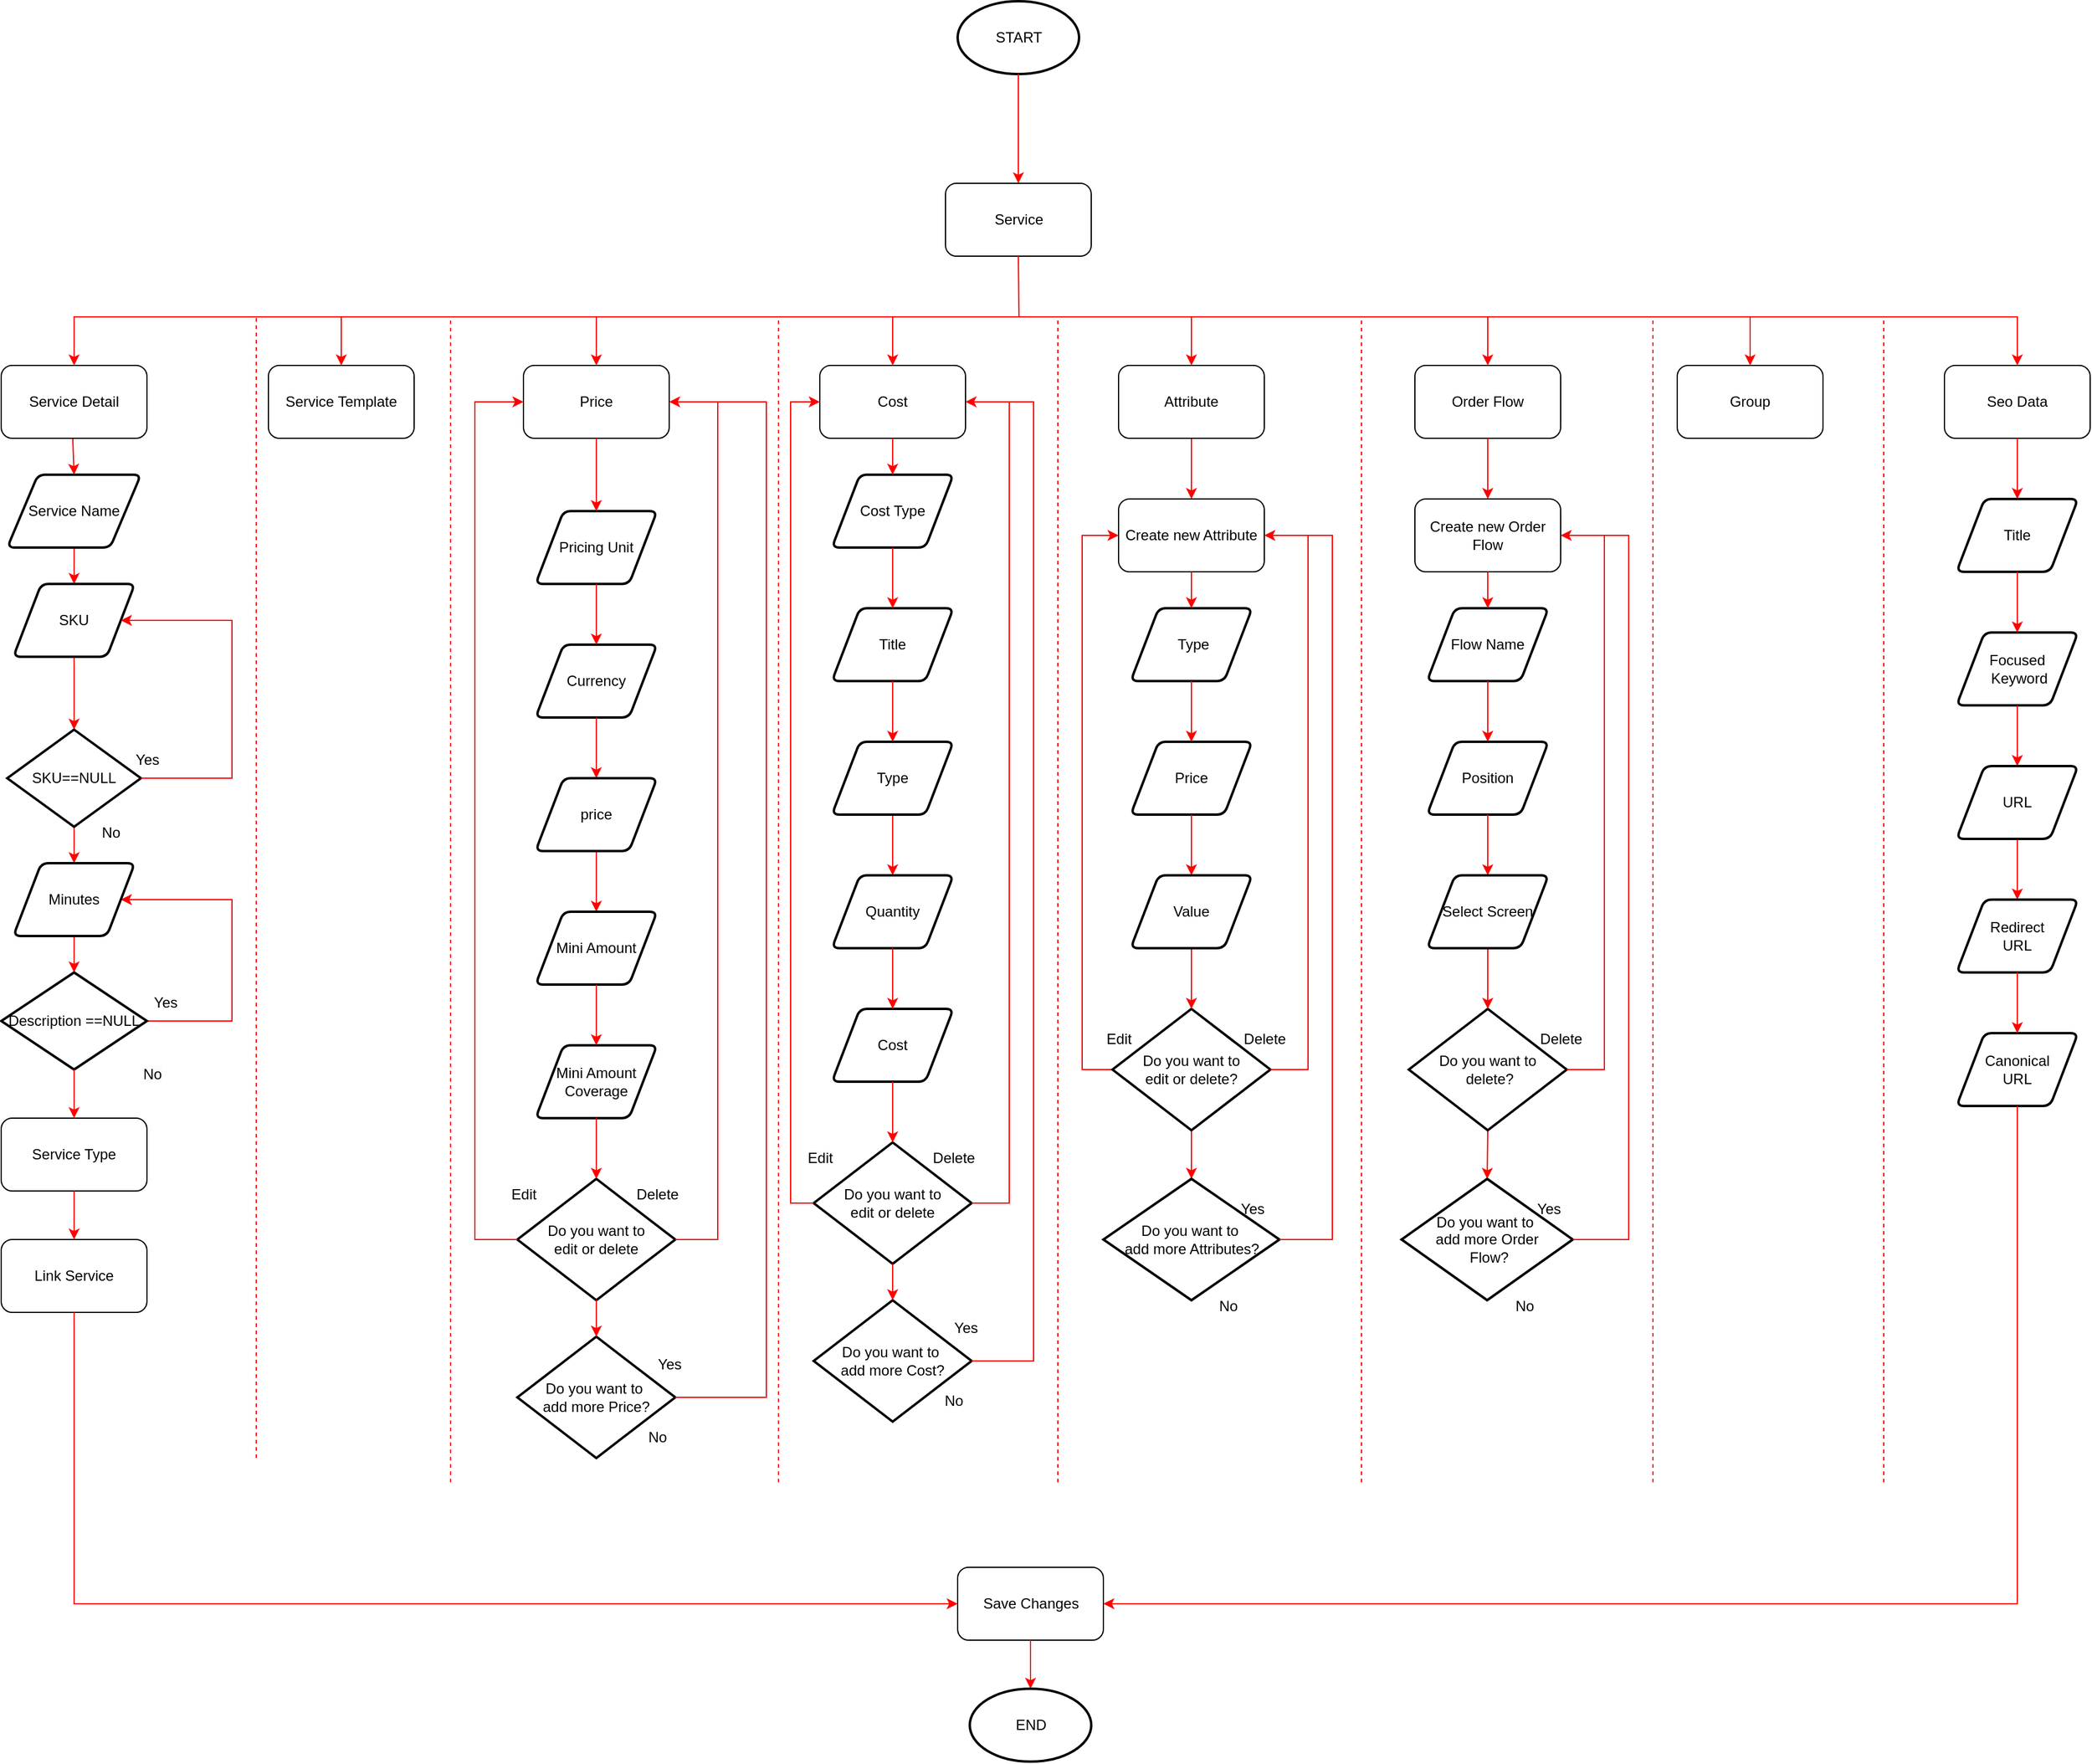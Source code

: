 <mxfile version="22.0.8" type="device">
  <diagram id="C5RBs43oDa-KdzZeNtuy" name="Page-1">
    <mxGraphModel dx="3553" dy="3912" grid="1" gridSize="10" guides="1" tooltips="1" connect="1" arrows="1" fold="1" page="1" pageScale="1" pageWidth="827" pageHeight="1169" math="0" shadow="0">
      <root>
        <mxCell id="WIyWlLk6GJQsqaUBKTNV-0" />
        <mxCell id="WIyWlLk6GJQsqaUBKTNV-1" parent="WIyWlLk6GJQsqaUBKTNV-0" />
        <mxCell id="xd4U6ey-dW48GD89jKpA-2" value="START" style="strokeWidth=2;html=1;shape=mxgraph.flowchart.start_1;whiteSpace=wrap;" vertex="1" parent="WIyWlLk6GJQsqaUBKTNV-1">
          <mxGeometry x="437.5" y="-1260" width="100" height="60" as="geometry" />
        </mxCell>
        <mxCell id="xd4U6ey-dW48GD89jKpA-3" value="" style="endArrow=classic;html=1;rounded=0;fillColor=#e51400;strokeColor=#ff0000;exitX=0.5;exitY=1;exitDx=0;exitDy=0;exitPerimeter=0;entryX=0.5;entryY=0;entryDx=0;entryDy=0;" edge="1" parent="WIyWlLk6GJQsqaUBKTNV-1" source="xd4U6ey-dW48GD89jKpA-2" target="xd4U6ey-dW48GD89jKpA-21">
          <mxGeometry width="50" height="50" relative="1" as="geometry">
            <mxPoint x="390" y="-960" as="sourcePoint" />
            <mxPoint x="414" y="-1130" as="targetPoint" />
          </mxGeometry>
        </mxCell>
        <mxCell id="xd4U6ey-dW48GD89jKpA-6" value="" style="endArrow=classic;html=1;rounded=0;fillColor=#e51400;strokeColor=#ff0000;exitX=0.5;exitY=1;exitDx=0;exitDy=0;exitPerimeter=0;entryX=0.5;entryY=0;entryDx=0;entryDy=0;" edge="1" parent="WIyWlLk6GJQsqaUBKTNV-1" target="xd4U6ey-dW48GD89jKpA-52">
          <mxGeometry width="50" height="50" relative="1" as="geometry">
            <mxPoint x="-291.11" y="-900" as="sourcePoint" />
            <mxPoint x="-291.11" y="-830" as="targetPoint" />
          </mxGeometry>
        </mxCell>
        <mxCell id="xd4U6ey-dW48GD89jKpA-7" value="" style="endArrow=classic;html=1;rounded=0;fillColor=#e51400;strokeColor=#ff0000;exitX=0.5;exitY=1;exitDx=0;exitDy=0;entryX=0.5;entryY=0;entryDx=0;entryDy=0;" edge="1" parent="WIyWlLk6GJQsqaUBKTNV-1" source="xd4U6ey-dW48GD89jKpA-52" target="xd4U6ey-dW48GD89jKpA-51">
          <mxGeometry width="50" height="50" relative="1" as="geometry">
            <mxPoint x="-416" y="-630" as="sourcePoint" />
            <mxPoint x="-416" y="-560" as="targetPoint" />
          </mxGeometry>
        </mxCell>
        <mxCell id="xd4U6ey-dW48GD89jKpA-9" value="" style="endArrow=classic;html=1;rounded=0;fillColor=#e51400;strokeColor=#ff0000;entryX=0.5;entryY=0;entryDx=0;entryDy=0;" edge="1" parent="WIyWlLk6GJQsqaUBKTNV-1" target="xd4U6ey-dW48GD89jKpA-20">
          <mxGeometry width="50" height="50" relative="1" as="geometry">
            <mxPoint x="384" y="-1000" as="sourcePoint" />
            <mxPoint x="413.71" y="-930" as="targetPoint" />
          </mxGeometry>
        </mxCell>
        <mxCell id="xd4U6ey-dW48GD89jKpA-10" value="" style="endArrow=classic;html=1;rounded=0;fillColor=#e51400;strokeColor=#ff0000;entryX=0.5;entryY=0;entryDx=0;entryDy=0;" edge="1" parent="WIyWlLk6GJQsqaUBKTNV-1" target="xd4U6ey-dW48GD89jKpA-17">
          <mxGeometry width="50" height="50" relative="1" as="geometry">
            <mxPoint x="140" y="-1000" as="sourcePoint" />
            <mxPoint x="279.71" y="-930" as="targetPoint" />
          </mxGeometry>
        </mxCell>
        <mxCell id="xd4U6ey-dW48GD89jKpA-11" value="" style="endArrow=classic;html=1;rounded=0;fillColor=#e51400;strokeColor=#ff0000;entryX=0.5;entryY=0;entryDx=0;entryDy=0;" edge="1" parent="WIyWlLk6GJQsqaUBKTNV-1" target="xd4U6ey-dW48GD89jKpA-19">
          <mxGeometry width="50" height="50" relative="1" as="geometry">
            <mxPoint x="-70" y="-1000" as="sourcePoint" />
            <mxPoint x="139.71" y="-930" as="targetPoint" />
          </mxGeometry>
        </mxCell>
        <mxCell id="xd4U6ey-dW48GD89jKpA-15" value="Seo Data" style="rounded=1;whiteSpace=wrap;html=1;" vertex="1" parent="WIyWlLk6GJQsqaUBKTNV-1">
          <mxGeometry x="1250" y="-960" width="120" height="60" as="geometry" />
        </mxCell>
        <mxCell id="xd4U6ey-dW48GD89jKpA-16" value="Service Detail" style="rounded=1;whiteSpace=wrap;html=1;" vertex="1" parent="WIyWlLk6GJQsqaUBKTNV-1">
          <mxGeometry x="-350" y="-960" width="120" height="60" as="geometry" />
        </mxCell>
        <mxCell id="xd4U6ey-dW48GD89jKpA-17" value="Price" style="rounded=1;whiteSpace=wrap;html=1;" vertex="1" parent="WIyWlLk6GJQsqaUBKTNV-1">
          <mxGeometry x="80" y="-960" width="120" height="60" as="geometry" />
        </mxCell>
        <mxCell id="xd4U6ey-dW48GD89jKpA-19" value="Service Template" style="rounded=1;whiteSpace=wrap;html=1;" vertex="1" parent="WIyWlLk6GJQsqaUBKTNV-1">
          <mxGeometry x="-130" y="-960" width="120" height="60" as="geometry" />
        </mxCell>
        <mxCell id="xd4U6ey-dW48GD89jKpA-20" value="Cost" style="rounded=1;whiteSpace=wrap;html=1;" vertex="1" parent="WIyWlLk6GJQsqaUBKTNV-1">
          <mxGeometry x="324" y="-960" width="120" height="60" as="geometry" />
        </mxCell>
        <mxCell id="xd4U6ey-dW48GD89jKpA-21" value="Service" style="rounded=1;whiteSpace=wrap;html=1;" vertex="1" parent="WIyWlLk6GJQsqaUBKTNV-1">
          <mxGeometry x="427.5" y="-1110" width="120" height="60" as="geometry" />
        </mxCell>
        <mxCell id="xd4U6ey-dW48GD89jKpA-29" value="" style="endArrow=none;html=1;rounded=0;fillColor=#e51400;strokeColor=#FF0000;entryX=0.5;entryY=1;entryDx=0;entryDy=0;" edge="1" parent="WIyWlLk6GJQsqaUBKTNV-1" target="xd4U6ey-dW48GD89jKpA-21">
          <mxGeometry width="50" height="50" relative="1" as="geometry">
            <mxPoint x="488" y="-1000" as="sourcePoint" />
            <mxPoint x="414" y="-930" as="targetPoint" />
          </mxGeometry>
        </mxCell>
        <mxCell id="xd4U6ey-dW48GD89jKpA-31" value="Group" style="rounded=1;whiteSpace=wrap;html=1;" vertex="1" parent="WIyWlLk6GJQsqaUBKTNV-1">
          <mxGeometry x="1030" y="-960" width="120" height="60" as="geometry" />
        </mxCell>
        <mxCell id="xd4U6ey-dW48GD89jKpA-32" value="Order Flow" style="rounded=1;whiteSpace=wrap;html=1;" vertex="1" parent="WIyWlLk6GJQsqaUBKTNV-1">
          <mxGeometry x="814" y="-960" width="120" height="60" as="geometry" />
        </mxCell>
        <mxCell id="xd4U6ey-dW48GD89jKpA-33" value="" style="endArrow=classic;startArrow=classic;html=1;rounded=0;strokeColor=#FF0000;exitX=0.5;exitY=0;exitDx=0;exitDy=0;entryX=0.5;entryY=0;entryDx=0;entryDy=0;" edge="1" parent="WIyWlLk6GJQsqaUBKTNV-1" source="xd4U6ey-dW48GD89jKpA-16" target="xd4U6ey-dW48GD89jKpA-15">
          <mxGeometry width="50" height="50" relative="1" as="geometry">
            <mxPoint x="255" y="-970" as="sourcePoint" />
            <mxPoint x="860" y="-1000" as="targetPoint" />
            <Array as="points">
              <mxPoint x="-290" y="-1000" />
              <mxPoint y="-1000" />
              <mxPoint x="410" y="-1000" />
              <mxPoint x="1310" y="-1000" />
            </Array>
          </mxGeometry>
        </mxCell>
        <mxCell id="xd4U6ey-dW48GD89jKpA-39" value="Link Service" style="rounded=1;whiteSpace=wrap;html=1;" vertex="1" parent="WIyWlLk6GJQsqaUBKTNV-1">
          <mxGeometry x="-350" y="-240" width="120" height="60" as="geometry" />
        </mxCell>
        <mxCell id="xd4U6ey-dW48GD89jKpA-40" value="Service Type" style="rounded=1;whiteSpace=wrap;html=1;" vertex="1" parent="WIyWlLk6GJQsqaUBKTNV-1">
          <mxGeometry x="-350" y="-340" width="120" height="60" as="geometry" />
        </mxCell>
        <mxCell id="xd4U6ey-dW48GD89jKpA-42" value="" style="endArrow=classic;html=1;rounded=0;fillColor=#e51400;strokeColor=#ff0000;exitX=1;exitY=0.5;exitDx=0;exitDy=0;exitPerimeter=0;entryX=1;entryY=0.5;entryDx=0;entryDy=0;" edge="1" parent="WIyWlLk6GJQsqaUBKTNV-1" source="xd4U6ey-dW48GD89jKpA-61" target="xd4U6ey-dW48GD89jKpA-50">
          <mxGeometry width="50" height="50" relative="1" as="geometry">
            <mxPoint x="-160" y="-340" as="sourcePoint" />
            <mxPoint x="-160" y="-270" as="targetPoint" />
            <Array as="points">
              <mxPoint x="-160" y="-420" />
              <mxPoint x="-160" y="-480" />
              <mxPoint x="-160" y="-520" />
            </Array>
          </mxGeometry>
        </mxCell>
        <mxCell id="xd4U6ey-dW48GD89jKpA-43" value="" style="endArrow=classic;html=1;rounded=0;fillColor=#e51400;strokeColor=#ff0000;exitX=0.5;exitY=1;exitDx=0;exitDy=0;entryX=0.5;entryY=0;entryDx=0;entryDy=0;entryPerimeter=0;" edge="1" parent="WIyWlLk6GJQsqaUBKTNV-1" source="xd4U6ey-dW48GD89jKpA-50" target="xd4U6ey-dW48GD89jKpA-61">
          <mxGeometry width="50" height="50" relative="1" as="geometry">
            <mxPoint x="-560" y="-1000" as="sourcePoint" />
            <mxPoint x="-560" y="-930" as="targetPoint" />
          </mxGeometry>
        </mxCell>
        <mxCell id="xd4U6ey-dW48GD89jKpA-44" value="" style="endArrow=classic;html=1;rounded=0;fillColor=#e51400;strokeColor=#ff0000;exitX=0.5;exitY=1;exitDx=0;exitDy=0;exitPerimeter=0;entryX=0.5;entryY=0;entryDx=0;entryDy=0;" edge="1" parent="WIyWlLk6GJQsqaUBKTNV-1" source="xd4U6ey-dW48GD89jKpA-60" target="xd4U6ey-dW48GD89jKpA-50">
          <mxGeometry width="50" height="50" relative="1" as="geometry">
            <mxPoint x="-380" y="-320" as="sourcePoint" />
            <mxPoint x="-380" y="-250" as="targetPoint" />
          </mxGeometry>
        </mxCell>
        <mxCell id="xd4U6ey-dW48GD89jKpA-46" value="" style="endArrow=classic;html=1;rounded=0;fillColor=#e51400;strokeColor=#ff0000;exitX=0.5;exitY=1;exitDx=0;exitDy=0;entryX=0.5;entryY=0;entryDx=0;entryDy=0;entryPerimeter=0;" edge="1" parent="WIyWlLk6GJQsqaUBKTNV-1" source="xd4U6ey-dW48GD89jKpA-51" target="xd4U6ey-dW48GD89jKpA-60">
          <mxGeometry width="50" height="50" relative="1" as="geometry">
            <mxPoint x="-291.11" y="-685" as="sourcePoint" />
            <mxPoint x="-291" y="-615" as="targetPoint" />
          </mxGeometry>
        </mxCell>
        <mxCell id="xd4U6ey-dW48GD89jKpA-47" value="Currency" style="shape=parallelogram;html=1;strokeWidth=2;perimeter=parallelogramPerimeter;whiteSpace=wrap;rounded=1;arcSize=12;size=0.23;" vertex="1" parent="WIyWlLk6GJQsqaUBKTNV-1">
          <mxGeometry x="90" y="-730" width="100" height="60" as="geometry" />
        </mxCell>
        <mxCell id="xd4U6ey-dW48GD89jKpA-49" value="Pricing Unit" style="shape=parallelogram;html=1;strokeWidth=2;perimeter=parallelogramPerimeter;whiteSpace=wrap;rounded=1;arcSize=12;size=0.23;" vertex="1" parent="WIyWlLk6GJQsqaUBKTNV-1">
          <mxGeometry x="90" y="-840" width="100" height="60" as="geometry" />
        </mxCell>
        <mxCell id="xd4U6ey-dW48GD89jKpA-50" value="Minutes" style="shape=parallelogram;html=1;strokeWidth=2;perimeter=parallelogramPerimeter;whiteSpace=wrap;rounded=1;arcSize=12;size=0.23;" vertex="1" parent="WIyWlLk6GJQsqaUBKTNV-1">
          <mxGeometry x="-340" y="-550" width="100" height="60" as="geometry" />
        </mxCell>
        <mxCell id="xd4U6ey-dW48GD89jKpA-51" value="SKU" style="shape=parallelogram;html=1;strokeWidth=2;perimeter=parallelogramPerimeter;whiteSpace=wrap;rounded=1;arcSize=12;size=0.23;" vertex="1" parent="WIyWlLk6GJQsqaUBKTNV-1">
          <mxGeometry x="-340" y="-780" width="100" height="60" as="geometry" />
        </mxCell>
        <mxCell id="xd4U6ey-dW48GD89jKpA-52" value="Service Name" style="shape=parallelogram;html=1;strokeWidth=2;perimeter=parallelogramPerimeter;whiteSpace=wrap;rounded=1;arcSize=12;size=0.23;" vertex="1" parent="WIyWlLk6GJQsqaUBKTNV-1">
          <mxGeometry x="-345" y="-870" width="110" height="60" as="geometry" />
        </mxCell>
        <mxCell id="xd4U6ey-dW48GD89jKpA-58" value="Do you want to&amp;nbsp;&lt;br&gt;add more Price?" style="strokeWidth=2;html=1;shape=mxgraph.flowchart.decision;whiteSpace=wrap;" vertex="1" parent="WIyWlLk6GJQsqaUBKTNV-1">
          <mxGeometry x="75" y="-160" width="130" height="100" as="geometry" />
        </mxCell>
        <mxCell id="xd4U6ey-dW48GD89jKpA-59" value="Do you want to&lt;br&gt;edit or delete" style="strokeWidth=2;html=1;shape=mxgraph.flowchart.decision;whiteSpace=wrap;" vertex="1" parent="WIyWlLk6GJQsqaUBKTNV-1">
          <mxGeometry x="75" y="-290" width="130" height="100" as="geometry" />
        </mxCell>
        <mxCell id="xd4U6ey-dW48GD89jKpA-60" value="SKU==NULL" style="strokeWidth=2;html=1;shape=mxgraph.flowchart.decision;whiteSpace=wrap;" vertex="1" parent="WIyWlLk6GJQsqaUBKTNV-1">
          <mxGeometry x="-345" y="-660" width="110" height="80" as="geometry" />
        </mxCell>
        <mxCell id="xd4U6ey-dW48GD89jKpA-61" value="Description ==NULL" style="strokeWidth=2;html=1;shape=mxgraph.flowchart.decision;whiteSpace=wrap;" vertex="1" parent="WIyWlLk6GJQsqaUBKTNV-1">
          <mxGeometry x="-350" y="-460" width="120" height="80" as="geometry" />
        </mxCell>
        <mxCell id="xd4U6ey-dW48GD89jKpA-63" value="" style="endArrow=classic;html=1;rounded=0;fillColor=#e51400;strokeColor=#ff0000;exitX=0.5;exitY=1;exitDx=0;exitDy=0;entryX=0.5;entryY=0;entryDx=0;entryDy=0;" edge="1" parent="WIyWlLk6GJQsqaUBKTNV-1" source="xd4U6ey-dW48GD89jKpA-40" target="xd4U6ey-dW48GD89jKpA-39">
          <mxGeometry width="50" height="50" relative="1" as="geometry">
            <mxPoint x="-430" y="-160" as="sourcePoint" />
            <mxPoint x="-430" y="-90" as="targetPoint" />
          </mxGeometry>
        </mxCell>
        <mxCell id="xd4U6ey-dW48GD89jKpA-64" value="" style="endArrow=classic;html=1;rounded=0;fillColor=#e51400;strokeColor=#ff0000;exitX=0.5;exitY=1;exitDx=0;exitDy=0;exitPerimeter=0;entryX=0.5;entryY=0;entryDx=0;entryDy=0;" edge="1" parent="WIyWlLk6GJQsqaUBKTNV-1" source="xd4U6ey-dW48GD89jKpA-61" target="xd4U6ey-dW48GD89jKpA-40">
          <mxGeometry width="50" height="50" relative="1" as="geometry">
            <mxPoint x="-451.11" y="-250" as="sourcePoint" />
            <mxPoint x="-451.11" y="-180" as="targetPoint" />
          </mxGeometry>
        </mxCell>
        <mxCell id="xd4U6ey-dW48GD89jKpA-65" value="" style="endArrow=classic;html=1;rounded=0;fillColor=#e51400;strokeColor=#ff0000;exitX=1;exitY=0.5;exitDx=0;exitDy=0;exitPerimeter=0;entryX=1;entryY=0.5;entryDx=0;entryDy=0;" edge="1" parent="WIyWlLk6GJQsqaUBKTNV-1" source="xd4U6ey-dW48GD89jKpA-60" target="xd4U6ey-dW48GD89jKpA-51">
          <mxGeometry width="50" height="50" relative="1" as="geometry">
            <mxPoint x="-110" y="-600" as="sourcePoint" />
            <mxPoint x="-110" y="-530" as="targetPoint" />
            <Array as="points">
              <mxPoint x="-160" y="-620" />
              <mxPoint x="-160" y="-690" />
              <mxPoint x="-160" y="-750" />
            </Array>
          </mxGeometry>
        </mxCell>
        <mxCell id="xd4U6ey-dW48GD89jKpA-66" value="Yes" style="text;html=1;align=center;verticalAlign=middle;resizable=0;points=[];autosize=1;strokeColor=none;fillColor=none;" vertex="1" parent="WIyWlLk6GJQsqaUBKTNV-1">
          <mxGeometry x="-250" y="-650" width="40" height="30" as="geometry" />
        </mxCell>
        <mxCell id="xd4U6ey-dW48GD89jKpA-67" value="Yes" style="text;html=1;align=center;verticalAlign=middle;resizable=0;points=[];autosize=1;strokeColor=none;fillColor=none;" vertex="1" parent="WIyWlLk6GJQsqaUBKTNV-1">
          <mxGeometry x="-235" y="-450" width="40" height="30" as="geometry" />
        </mxCell>
        <mxCell id="xd4U6ey-dW48GD89jKpA-68" value="No" style="text;html=1;align=center;verticalAlign=middle;resizable=0;points=[];autosize=1;strokeColor=none;fillColor=none;" vertex="1" parent="WIyWlLk6GJQsqaUBKTNV-1">
          <mxGeometry x="-280" y="-590" width="40" height="30" as="geometry" />
        </mxCell>
        <mxCell id="xd4U6ey-dW48GD89jKpA-69" value="&lt;span style=&quot;color: rgb(0, 0, 0); font-family: Helvetica; font-size: 12px; font-style: normal; font-variant-ligatures: normal; font-variant-caps: normal; font-weight: 400; letter-spacing: normal; orphans: 2; text-align: center; text-indent: 0px; text-transform: none; widows: 2; word-spacing: 0px; -webkit-text-stroke-width: 0px; background-color: rgb(251, 251, 251); text-decoration-thickness: initial; text-decoration-style: initial; text-decoration-color: initial; float: none; display: inline !important;&quot;&gt;No&lt;/span&gt;" style="text;whiteSpace=wrap;html=1;" vertex="1" parent="WIyWlLk6GJQsqaUBKTNV-1">
          <mxGeometry x="-235" y="-390" width="50" height="40" as="geometry" />
        </mxCell>
        <mxCell id="xd4U6ey-dW48GD89jKpA-71" value="" style="endArrow=none;dashed=1;html=1;rounded=0;strokeColor=#FF0000;" edge="1" parent="WIyWlLk6GJQsqaUBKTNV-1">
          <mxGeometry width="50" height="50" relative="1" as="geometry">
            <mxPoint x="-140" y="-60" as="sourcePoint" />
            <mxPoint x="-140" y="-1000" as="targetPoint" />
          </mxGeometry>
        </mxCell>
        <mxCell id="xd4U6ey-dW48GD89jKpA-72" value="" style="endArrow=none;dashed=1;html=1;rounded=0;strokeColor=#FF0000;" edge="1" parent="WIyWlLk6GJQsqaUBKTNV-1">
          <mxGeometry width="50" height="50" relative="1" as="geometry">
            <mxPoint x="20" y="-40" as="sourcePoint" />
            <mxPoint x="20" y="-1000" as="targetPoint" />
          </mxGeometry>
        </mxCell>
        <mxCell id="xd4U6ey-dW48GD89jKpA-76" value="Save Changes" style="rounded=1;whiteSpace=wrap;html=1;" vertex="1" parent="WIyWlLk6GJQsqaUBKTNV-1">
          <mxGeometry x="437.5" y="30" width="120" height="60" as="geometry" />
        </mxCell>
        <mxCell id="xd4U6ey-dW48GD89jKpA-78" value="" style="endArrow=classic;html=1;rounded=0;fillColor=#e51400;strokeColor=#ff0000;exitX=0.5;exitY=1;exitDx=0;exitDy=0;entryX=0.5;entryY=0;entryDx=0;entryDy=0;" edge="1" parent="WIyWlLk6GJQsqaUBKTNV-1" source="xd4U6ey-dW48GD89jKpA-91" target="xd4U6ey-dW48GD89jKpA-92">
          <mxGeometry width="50" height="50" relative="1" as="geometry">
            <mxPoint x="310" y="-510" as="sourcePoint" />
            <mxPoint x="310" y="-440" as="targetPoint" />
          </mxGeometry>
        </mxCell>
        <mxCell id="xd4U6ey-dW48GD89jKpA-79" value="" style="endArrow=classic;html=1;rounded=0;fillColor=#e51400;strokeColor=#ff0000;exitX=0.5;exitY=1;exitDx=0;exitDy=0;entryX=0.5;entryY=0;entryDx=0;entryDy=0;" edge="1" parent="WIyWlLk6GJQsqaUBKTNV-1" source="xd4U6ey-dW48GD89jKpA-47" target="xd4U6ey-dW48GD89jKpA-91">
          <mxGeometry width="50" height="50" relative="1" as="geometry">
            <mxPoint x="270" y="-630" as="sourcePoint" />
            <mxPoint x="270" y="-560" as="targetPoint" />
          </mxGeometry>
        </mxCell>
        <mxCell id="xd4U6ey-dW48GD89jKpA-80" value="" style="endArrow=classic;html=1;rounded=0;fillColor=#e51400;strokeColor=#ff0000;exitX=0.5;exitY=1;exitDx=0;exitDy=0;entryX=0.5;entryY=0;entryDx=0;entryDy=0;" edge="1" parent="WIyWlLk6GJQsqaUBKTNV-1" source="xd4U6ey-dW48GD89jKpA-49" target="xd4U6ey-dW48GD89jKpA-47">
          <mxGeometry width="50" height="50" relative="1" as="geometry">
            <mxPoint x="370" y="-670" as="sourcePoint" />
            <mxPoint x="370" y="-600" as="targetPoint" />
          </mxGeometry>
        </mxCell>
        <mxCell id="xd4U6ey-dW48GD89jKpA-81" value="" style="endArrow=classic;html=1;rounded=0;fillColor=#e51400;strokeColor=#ff0000;exitX=0.5;exitY=1;exitDx=0;exitDy=0;entryX=0.5;entryY=0;entryDx=0;entryDy=0;" edge="1" parent="WIyWlLk6GJQsqaUBKTNV-1" source="xd4U6ey-dW48GD89jKpA-17" target="xd4U6ey-dW48GD89jKpA-49">
          <mxGeometry width="50" height="50" relative="1" as="geometry">
            <mxPoint x="340" y="-760" as="sourcePoint" />
            <mxPoint x="340" y="-690" as="targetPoint" />
          </mxGeometry>
        </mxCell>
        <mxCell id="xd4U6ey-dW48GD89jKpA-91" value="price" style="shape=parallelogram;html=1;strokeWidth=2;perimeter=parallelogramPerimeter;whiteSpace=wrap;rounded=1;arcSize=12;size=0.23;" vertex="1" parent="WIyWlLk6GJQsqaUBKTNV-1">
          <mxGeometry x="90" y="-620" width="100" height="60" as="geometry" />
        </mxCell>
        <mxCell id="xd4U6ey-dW48GD89jKpA-92" value="Mini Amount" style="shape=parallelogram;html=1;strokeWidth=2;perimeter=parallelogramPerimeter;whiteSpace=wrap;rounded=1;arcSize=12;size=0.23;" vertex="1" parent="WIyWlLk6GJQsqaUBKTNV-1">
          <mxGeometry x="90" y="-510" width="100" height="60" as="geometry" />
        </mxCell>
        <mxCell id="xd4U6ey-dW48GD89jKpA-93" value="Mini Amount Coverage" style="shape=parallelogram;html=1;strokeWidth=2;perimeter=parallelogramPerimeter;whiteSpace=wrap;rounded=1;arcSize=12;size=0.23;" vertex="1" parent="WIyWlLk6GJQsqaUBKTNV-1">
          <mxGeometry x="90" y="-400" width="100" height="60" as="geometry" />
        </mxCell>
        <mxCell id="xd4U6ey-dW48GD89jKpA-94" value="" style="endArrow=classic;html=1;rounded=0;fillColor=#e51400;strokeColor=#ff0000;exitX=0.5;exitY=1;exitDx=0;exitDy=0;entryX=0.5;entryY=0;entryDx=0;entryDy=0;" edge="1" parent="WIyWlLk6GJQsqaUBKTNV-1" source="xd4U6ey-dW48GD89jKpA-92" target="xd4U6ey-dW48GD89jKpA-93">
          <mxGeometry width="50" height="50" relative="1" as="geometry">
            <mxPoint x="320" y="-500" as="sourcePoint" />
            <mxPoint x="320" y="-430" as="targetPoint" />
          </mxGeometry>
        </mxCell>
        <mxCell id="xd4U6ey-dW48GD89jKpA-97" value="" style="endArrow=classic;html=1;rounded=0;fillColor=#e51400;strokeColor=#ff0000;exitX=0;exitY=0.5;exitDx=0;exitDy=0;exitPerimeter=0;entryX=0;entryY=0.5;entryDx=0;entryDy=0;" edge="1" parent="WIyWlLk6GJQsqaUBKTNV-1" source="xd4U6ey-dW48GD89jKpA-59" target="xd4U6ey-dW48GD89jKpA-17">
          <mxGeometry width="50" height="50" relative="1" as="geometry">
            <mxPoint x="50" y="-280" as="sourcePoint" />
            <mxPoint x="50" y="-210" as="targetPoint" />
            <Array as="points">
              <mxPoint x="40" y="-240" />
              <mxPoint x="40" y="-420" />
              <mxPoint x="40" y="-590" />
              <mxPoint x="40" y="-770" />
              <mxPoint x="40" y="-930" />
            </Array>
          </mxGeometry>
        </mxCell>
        <mxCell id="xd4U6ey-dW48GD89jKpA-98" value="" style="endArrow=classic;html=1;rounded=0;fillColor=#e51400;strokeColor=#ff0000;exitX=1;exitY=0.5;exitDx=0;exitDy=0;exitPerimeter=0;entryX=1;entryY=0.5;entryDx=0;entryDy=0;" edge="1" parent="WIyWlLk6GJQsqaUBKTNV-1" source="xd4U6ey-dW48GD89jKpA-59" target="xd4U6ey-dW48GD89jKpA-17">
          <mxGeometry width="50" height="50" relative="1" as="geometry">
            <mxPoint x="310" y="-230" as="sourcePoint" />
            <mxPoint x="240" y="-920" as="targetPoint" />
            <Array as="points">
              <mxPoint x="240" y="-240" />
              <mxPoint x="240" y="-390" />
              <mxPoint x="240" y="-550" />
              <mxPoint x="240" y="-930" />
            </Array>
          </mxGeometry>
        </mxCell>
        <mxCell id="xd4U6ey-dW48GD89jKpA-99" value="" style="endArrow=classic;html=1;rounded=0;fillColor=#e51400;strokeColor=#ff0000;exitX=0.5;exitY=1;exitDx=0;exitDy=0;exitPerimeter=0;entryX=0.5;entryY=0;entryDx=0;entryDy=0;entryPerimeter=0;" edge="1" parent="WIyWlLk6GJQsqaUBKTNV-1" target="xd4U6ey-dW48GD89jKpA-58">
          <mxGeometry width="50" height="50" relative="1" as="geometry">
            <mxPoint x="140" y="-190" as="sourcePoint" />
            <mxPoint x="220" y="-170" as="targetPoint" />
          </mxGeometry>
        </mxCell>
        <mxCell id="xd4U6ey-dW48GD89jKpA-100" value="" style="endArrow=classic;html=1;rounded=0;fillColor=#e51400;strokeColor=#ff0000;exitX=0.5;exitY=1;exitDx=0;exitDy=0;entryX=0.5;entryY=0;entryDx=0;entryDy=0;entryPerimeter=0;" edge="1" parent="WIyWlLk6GJQsqaUBKTNV-1" source="xd4U6ey-dW48GD89jKpA-93">
          <mxGeometry width="50" height="50" relative="1" as="geometry">
            <mxPoint x="370" y="-330" as="sourcePoint" />
            <mxPoint x="140" y="-290" as="targetPoint" />
          </mxGeometry>
        </mxCell>
        <mxCell id="xd4U6ey-dW48GD89jKpA-101" value="Delete" style="text;html=1;align=center;verticalAlign=middle;resizable=0;points=[];autosize=1;strokeColor=none;fillColor=none;" vertex="1" parent="WIyWlLk6GJQsqaUBKTNV-1">
          <mxGeometry x="160" y="-292" width="60" height="30" as="geometry" />
        </mxCell>
        <mxCell id="xd4U6ey-dW48GD89jKpA-102" value="Edit" style="text;html=1;align=center;verticalAlign=middle;resizable=0;points=[];autosize=1;strokeColor=none;fillColor=none;" vertex="1" parent="WIyWlLk6GJQsqaUBKTNV-1">
          <mxGeometry x="60" y="-292" width="40" height="30" as="geometry" />
        </mxCell>
        <mxCell id="xd4U6ey-dW48GD89jKpA-103" value="" style="endArrow=none;html=1;rounded=0;strokeColor=#FF0000;exitX=1;exitY=0.5;exitDx=0;exitDy=0;exitPerimeter=0;" edge="1" parent="WIyWlLk6GJQsqaUBKTNV-1" source="xd4U6ey-dW48GD89jKpA-58">
          <mxGeometry width="50" height="50" relative="1" as="geometry">
            <mxPoint x="304" y="-262" as="sourcePoint" />
            <mxPoint x="240" y="-930" as="targetPoint" />
            <Array as="points">
              <mxPoint x="280" y="-110" />
              <mxPoint x="280" y="-930" />
            </Array>
          </mxGeometry>
        </mxCell>
        <mxCell id="xd4U6ey-dW48GD89jKpA-105" value="Yes" style="text;html=1;align=center;verticalAlign=middle;resizable=0;points=[];autosize=1;strokeColor=none;fillColor=none;" vertex="1" parent="WIyWlLk6GJQsqaUBKTNV-1">
          <mxGeometry x="180" y="-152" width="40" height="30" as="geometry" />
        </mxCell>
        <mxCell id="xd4U6ey-dW48GD89jKpA-106" value="No" style="text;html=1;align=center;verticalAlign=middle;resizable=0;points=[];autosize=1;strokeColor=none;fillColor=none;" vertex="1" parent="WIyWlLk6GJQsqaUBKTNV-1">
          <mxGeometry x="170" y="-92" width="40" height="30" as="geometry" />
        </mxCell>
        <mxCell id="xd4U6ey-dW48GD89jKpA-108" value="" style="endArrow=none;dashed=1;html=1;rounded=0;strokeColor=#FF0000;" edge="1" parent="WIyWlLk6GJQsqaUBKTNV-1">
          <mxGeometry width="50" height="50" relative="1" as="geometry">
            <mxPoint x="290" y="-40" as="sourcePoint" />
            <mxPoint x="290" y="-1000" as="targetPoint" />
          </mxGeometry>
        </mxCell>
        <mxCell id="xd4U6ey-dW48GD89jKpA-111" value="Title" style="shape=parallelogram;html=1;strokeWidth=2;perimeter=parallelogramPerimeter;whiteSpace=wrap;rounded=1;arcSize=12;size=0.23;" vertex="1" parent="WIyWlLk6GJQsqaUBKTNV-1">
          <mxGeometry x="334" y="-760" width="100" height="60" as="geometry" />
        </mxCell>
        <mxCell id="xd4U6ey-dW48GD89jKpA-112" value="Cost Type" style="shape=parallelogram;html=1;strokeWidth=2;perimeter=parallelogramPerimeter;whiteSpace=wrap;rounded=1;arcSize=12;size=0.23;" vertex="1" parent="WIyWlLk6GJQsqaUBKTNV-1">
          <mxGeometry x="334" y="-870" width="100" height="60" as="geometry" />
        </mxCell>
        <mxCell id="xd4U6ey-dW48GD89jKpA-113" value="Do you want to&amp;nbsp;&lt;br&gt;add more Cost?" style="strokeWidth=2;html=1;shape=mxgraph.flowchart.decision;whiteSpace=wrap;" vertex="1" parent="WIyWlLk6GJQsqaUBKTNV-1">
          <mxGeometry x="319" y="-190" width="130" height="100" as="geometry" />
        </mxCell>
        <mxCell id="xd4U6ey-dW48GD89jKpA-114" value="Do you want to&lt;br&gt;edit or delete" style="strokeWidth=2;html=1;shape=mxgraph.flowchart.decision;whiteSpace=wrap;" vertex="1" parent="WIyWlLk6GJQsqaUBKTNV-1">
          <mxGeometry x="319" y="-320" width="130" height="100" as="geometry" />
        </mxCell>
        <mxCell id="xd4U6ey-dW48GD89jKpA-115" value="" style="endArrow=classic;html=1;rounded=0;fillColor=#e51400;strokeColor=#ff0000;exitX=0.5;exitY=1;exitDx=0;exitDy=0;entryX=0.5;entryY=0;entryDx=0;entryDy=0;" edge="1" parent="WIyWlLk6GJQsqaUBKTNV-1" source="xd4U6ey-dW48GD89jKpA-118" target="xd4U6ey-dW48GD89jKpA-119">
          <mxGeometry width="50" height="50" relative="1" as="geometry">
            <mxPoint x="554" y="-540" as="sourcePoint" />
            <mxPoint x="554" y="-470" as="targetPoint" />
          </mxGeometry>
        </mxCell>
        <mxCell id="xd4U6ey-dW48GD89jKpA-116" value="" style="endArrow=classic;html=1;rounded=0;fillColor=#e51400;strokeColor=#ff0000;exitX=0.5;exitY=1;exitDx=0;exitDy=0;entryX=0.5;entryY=0;entryDx=0;entryDy=0;" edge="1" parent="WIyWlLk6GJQsqaUBKTNV-1" source="xd4U6ey-dW48GD89jKpA-111" target="xd4U6ey-dW48GD89jKpA-118">
          <mxGeometry width="50" height="50" relative="1" as="geometry">
            <mxPoint x="514" y="-660" as="sourcePoint" />
            <mxPoint x="514" y="-590" as="targetPoint" />
          </mxGeometry>
        </mxCell>
        <mxCell id="xd4U6ey-dW48GD89jKpA-117" value="" style="endArrow=classic;html=1;rounded=0;fillColor=#e51400;strokeColor=#ff0000;exitX=0.5;exitY=1;exitDx=0;exitDy=0;entryX=0.5;entryY=0;entryDx=0;entryDy=0;" edge="1" parent="WIyWlLk6GJQsqaUBKTNV-1" source="xd4U6ey-dW48GD89jKpA-112" target="xd4U6ey-dW48GD89jKpA-111">
          <mxGeometry width="50" height="50" relative="1" as="geometry">
            <mxPoint x="614" y="-700" as="sourcePoint" />
            <mxPoint x="614" y="-630" as="targetPoint" />
          </mxGeometry>
        </mxCell>
        <mxCell id="xd4U6ey-dW48GD89jKpA-118" value="Type" style="shape=parallelogram;html=1;strokeWidth=2;perimeter=parallelogramPerimeter;whiteSpace=wrap;rounded=1;arcSize=12;size=0.23;" vertex="1" parent="WIyWlLk6GJQsqaUBKTNV-1">
          <mxGeometry x="334" y="-650" width="100" height="60" as="geometry" />
        </mxCell>
        <mxCell id="xd4U6ey-dW48GD89jKpA-119" value="Quantity" style="shape=parallelogram;html=1;strokeWidth=2;perimeter=parallelogramPerimeter;whiteSpace=wrap;rounded=1;arcSize=12;size=0.23;" vertex="1" parent="WIyWlLk6GJQsqaUBKTNV-1">
          <mxGeometry x="334" y="-540" width="100" height="60" as="geometry" />
        </mxCell>
        <mxCell id="xd4U6ey-dW48GD89jKpA-120" value="Cost" style="shape=parallelogram;html=1;strokeWidth=2;perimeter=parallelogramPerimeter;whiteSpace=wrap;rounded=1;arcSize=12;size=0.23;" vertex="1" parent="WIyWlLk6GJQsqaUBKTNV-1">
          <mxGeometry x="334" y="-430" width="100" height="60" as="geometry" />
        </mxCell>
        <mxCell id="xd4U6ey-dW48GD89jKpA-121" value="" style="endArrow=classic;html=1;rounded=0;fillColor=#e51400;strokeColor=#ff0000;exitX=0.5;exitY=1;exitDx=0;exitDy=0;entryX=0.5;entryY=0;entryDx=0;entryDy=0;" edge="1" parent="WIyWlLk6GJQsqaUBKTNV-1" source="xd4U6ey-dW48GD89jKpA-119" target="xd4U6ey-dW48GD89jKpA-120">
          <mxGeometry width="50" height="50" relative="1" as="geometry">
            <mxPoint x="564" y="-530" as="sourcePoint" />
            <mxPoint x="564" y="-460" as="targetPoint" />
          </mxGeometry>
        </mxCell>
        <mxCell id="xd4U6ey-dW48GD89jKpA-122" value="" style="endArrow=classic;html=1;rounded=0;fillColor=#e51400;strokeColor=#ff0000;exitX=0.5;exitY=1;exitDx=0;exitDy=0;exitPerimeter=0;entryX=0.5;entryY=0;entryDx=0;entryDy=0;entryPerimeter=0;" edge="1" parent="WIyWlLk6GJQsqaUBKTNV-1" target="xd4U6ey-dW48GD89jKpA-113">
          <mxGeometry width="50" height="50" relative="1" as="geometry">
            <mxPoint x="384" y="-220" as="sourcePoint" />
            <mxPoint x="464" y="-200" as="targetPoint" />
          </mxGeometry>
        </mxCell>
        <mxCell id="xd4U6ey-dW48GD89jKpA-123" value="" style="endArrow=classic;html=1;rounded=0;fillColor=#e51400;strokeColor=#ff0000;exitX=0.5;exitY=1;exitDx=0;exitDy=0;entryX=0.5;entryY=0;entryDx=0;entryDy=0;entryPerimeter=0;" edge="1" parent="WIyWlLk6GJQsqaUBKTNV-1" source="xd4U6ey-dW48GD89jKpA-120">
          <mxGeometry width="50" height="50" relative="1" as="geometry">
            <mxPoint x="614" y="-360" as="sourcePoint" />
            <mxPoint x="384" y="-320" as="targetPoint" />
          </mxGeometry>
        </mxCell>
        <mxCell id="xd4U6ey-dW48GD89jKpA-124" value="Delete" style="text;html=1;align=center;verticalAlign=middle;resizable=0;points=[];autosize=1;strokeColor=none;fillColor=none;" vertex="1" parent="WIyWlLk6GJQsqaUBKTNV-1">
          <mxGeometry x="404" y="-322" width="60" height="30" as="geometry" />
        </mxCell>
        <mxCell id="xd4U6ey-dW48GD89jKpA-125" value="Edit" style="text;html=1;align=center;verticalAlign=middle;resizable=0;points=[];autosize=1;strokeColor=none;fillColor=none;" vertex="1" parent="WIyWlLk6GJQsqaUBKTNV-1">
          <mxGeometry x="304" y="-322" width="40" height="30" as="geometry" />
        </mxCell>
        <mxCell id="xd4U6ey-dW48GD89jKpA-126" value="Yes" style="text;html=1;align=center;verticalAlign=middle;resizable=0;points=[];autosize=1;strokeColor=none;fillColor=none;" vertex="1" parent="WIyWlLk6GJQsqaUBKTNV-1">
          <mxGeometry x="424" y="-182" width="40" height="30" as="geometry" />
        </mxCell>
        <mxCell id="xd4U6ey-dW48GD89jKpA-127" value="No" style="text;html=1;align=center;verticalAlign=middle;resizable=0;points=[];autosize=1;strokeColor=none;fillColor=none;" vertex="1" parent="WIyWlLk6GJQsqaUBKTNV-1">
          <mxGeometry x="414" y="-122" width="40" height="30" as="geometry" />
        </mxCell>
        <mxCell id="xd4U6ey-dW48GD89jKpA-128" value="" style="endArrow=classic;html=1;rounded=0;fillColor=#e51400;strokeColor=#ff0000;entryX=0.5;entryY=0;entryDx=0;entryDy=0;" edge="1" parent="WIyWlLk6GJQsqaUBKTNV-1" target="xd4U6ey-dW48GD89jKpA-183">
          <mxGeometry width="50" height="50" relative="1" as="geometry">
            <mxPoint x="630" y="-1000" as="sourcePoint" />
            <mxPoint x="750" y="-900" as="targetPoint" />
          </mxGeometry>
        </mxCell>
        <mxCell id="xd4U6ey-dW48GD89jKpA-129" value="" style="endArrow=classic;html=1;rounded=0;fillColor=#e51400;strokeColor=#ff0000;exitX=0;exitY=0.5;exitDx=0;exitDy=0;exitPerimeter=0;entryX=0;entryY=0.5;entryDx=0;entryDy=0;" edge="1" parent="WIyWlLk6GJQsqaUBKTNV-1" source="xd4U6ey-dW48GD89jKpA-166" target="xd4U6ey-dW48GD89jKpA-162">
          <mxGeometry width="50" height="50" relative="1" as="geometry">
            <mxPoint x="540" y="-330" as="sourcePoint" />
            <mxPoint x="540" y="-260" as="targetPoint" />
            <Array as="points">
              <mxPoint x="540" y="-380" />
              <mxPoint x="540" y="-820" />
            </Array>
          </mxGeometry>
        </mxCell>
        <mxCell id="xd4U6ey-dW48GD89jKpA-130" value="" style="endArrow=classic;html=1;rounded=0;fillColor=#e51400;strokeColor=#ff0000;exitX=0.5;exitY=1;exitDx=0;exitDy=0;entryX=0.5;entryY=0;entryDx=0;entryDy=0;" edge="1" parent="WIyWlLk6GJQsqaUBKTNV-1" source="xd4U6ey-dW48GD89jKpA-20" target="xd4U6ey-dW48GD89jKpA-112">
          <mxGeometry width="50" height="50" relative="1" as="geometry">
            <mxPoint x="540" y="-800" as="sourcePoint" />
            <mxPoint x="540" y="-730" as="targetPoint" />
          </mxGeometry>
        </mxCell>
        <mxCell id="xd4U6ey-dW48GD89jKpA-131" value="" style="endArrow=classic;html=1;rounded=0;fillColor=#e51400;strokeColor=#ff0000;exitX=0.5;exitY=1;exitDx=0;exitDy=0;exitPerimeter=0;entryX=0.5;entryY=0;entryDx=0;entryDy=0;entryPerimeter=0;" edge="1" parent="WIyWlLk6GJQsqaUBKTNV-1" source="xd4U6ey-dW48GD89jKpA-166" target="xd4U6ey-dW48GD89jKpA-165">
          <mxGeometry width="50" height="50" relative="1" as="geometry">
            <mxPoint x="850" y="-230" as="sourcePoint" />
            <mxPoint x="850" y="-160" as="targetPoint" />
          </mxGeometry>
        </mxCell>
        <mxCell id="xd4U6ey-dW48GD89jKpA-132" value="" style="endArrow=classic;html=1;rounded=0;fillColor=#e51400;strokeColor=#ff0000;exitX=0.5;exitY=1;exitDx=0;exitDy=0;entryX=0.5;entryY=0;entryDx=0;entryDy=0;" edge="1" parent="WIyWlLk6GJQsqaUBKTNV-1" source="xd4U6ey-dW48GD89jKpA-183" target="xd4U6ey-dW48GD89jKpA-162">
          <mxGeometry width="50" height="50" relative="1" as="geometry">
            <mxPoint x="780" y="-895" as="sourcePoint" />
            <mxPoint x="610" y="-850" as="targetPoint" />
          </mxGeometry>
        </mxCell>
        <mxCell id="xd4U6ey-dW48GD89jKpA-133" value="" style="endArrow=classic;html=1;rounded=0;fillColor=#e51400;strokeColor=#ff0000;exitX=1;exitY=0.5;exitDx=0;exitDy=0;exitPerimeter=0;entryX=1;entryY=0.5;entryDx=0;entryDy=0;" edge="1" parent="WIyWlLk6GJQsqaUBKTNV-1" source="xd4U6ey-dW48GD89jKpA-114" target="xd4U6ey-dW48GD89jKpA-20">
          <mxGeometry width="50" height="50" relative="1" as="geometry">
            <mxPoint x="560" y="-299" as="sourcePoint" />
            <mxPoint x="560" y="-181" as="targetPoint" />
            <Array as="points">
              <mxPoint x="480" y="-270" />
              <mxPoint x="480" y="-930" />
            </Array>
          </mxGeometry>
        </mxCell>
        <mxCell id="xd4U6ey-dW48GD89jKpA-134" value="" style="endArrow=classic;html=1;rounded=0;fillColor=#e51400;strokeColor=#ff0000;exitX=0;exitY=0.5;exitDx=0;exitDy=0;exitPerimeter=0;entryX=0;entryY=0.5;entryDx=0;entryDy=0;" edge="1" parent="WIyWlLk6GJQsqaUBKTNV-1" source="xd4U6ey-dW48GD89jKpA-114" target="xd4U6ey-dW48GD89jKpA-20">
          <mxGeometry width="50" height="50" relative="1" as="geometry">
            <mxPoint x="530" y="-122" as="sourcePoint" />
            <mxPoint x="330" y="-770" as="targetPoint" />
            <Array as="points">
              <mxPoint x="300" y="-270" />
              <mxPoint x="300" y="-930" />
            </Array>
          </mxGeometry>
        </mxCell>
        <mxCell id="xd4U6ey-dW48GD89jKpA-141" value="" style="endArrow=none;html=1;rounded=0;strokeColor=#FF0000;exitX=1;exitY=0.5;exitDx=0;exitDy=0;exitPerimeter=0;" edge="1" parent="WIyWlLk6GJQsqaUBKTNV-1" source="xd4U6ey-dW48GD89jKpA-113">
          <mxGeometry width="50" height="50" relative="1" as="geometry">
            <mxPoint x="490" y="-380" as="sourcePoint" />
            <mxPoint x="480" y="-930" as="targetPoint" />
            <Array as="points">
              <mxPoint x="490" y="-140" />
              <mxPoint x="500" y="-140" />
              <mxPoint x="500" y="-930" />
            </Array>
          </mxGeometry>
        </mxCell>
        <mxCell id="xd4U6ey-dW48GD89jKpA-142" value="" style="endArrow=none;dashed=1;html=1;rounded=0;strokeColor=#FF0000;" edge="1" parent="WIyWlLk6GJQsqaUBKTNV-1">
          <mxGeometry width="50" height="50" relative="1" as="geometry">
            <mxPoint x="520" y="-40" as="sourcePoint" />
            <mxPoint x="520" y="-1000" as="targetPoint" />
          </mxGeometry>
        </mxCell>
        <mxCell id="xd4U6ey-dW48GD89jKpA-162" value="Create new Attribute" style="rounded=1;whiteSpace=wrap;html=1;" vertex="1" parent="WIyWlLk6GJQsqaUBKTNV-1">
          <mxGeometry x="570" y="-850" width="120" height="60" as="geometry" />
        </mxCell>
        <mxCell id="xd4U6ey-dW48GD89jKpA-163" value="Price" style="shape=parallelogram;html=1;strokeWidth=2;perimeter=parallelogramPerimeter;whiteSpace=wrap;rounded=1;arcSize=12;size=0.23;" vertex="1" parent="WIyWlLk6GJQsqaUBKTNV-1">
          <mxGeometry x="580" y="-650" width="100" height="60" as="geometry" />
        </mxCell>
        <mxCell id="xd4U6ey-dW48GD89jKpA-164" value="&amp;nbsp;Type" style="shape=parallelogram;html=1;strokeWidth=2;perimeter=parallelogramPerimeter;whiteSpace=wrap;rounded=1;arcSize=12;size=0.23;" vertex="1" parent="WIyWlLk6GJQsqaUBKTNV-1">
          <mxGeometry x="580" y="-760" width="100" height="60" as="geometry" />
        </mxCell>
        <mxCell id="xd4U6ey-dW48GD89jKpA-165" value="Do you want to&amp;nbsp;&lt;br&gt;add more Attributes?" style="strokeWidth=2;html=1;shape=mxgraph.flowchart.decision;whiteSpace=wrap;" vertex="1" parent="WIyWlLk6GJQsqaUBKTNV-1">
          <mxGeometry x="557.5" y="-290" width="145" height="100" as="geometry" />
        </mxCell>
        <mxCell id="xd4U6ey-dW48GD89jKpA-166" value="Do you want to&lt;br&gt;edit or delete?" style="strokeWidth=2;html=1;shape=mxgraph.flowchart.decision;whiteSpace=wrap;" vertex="1" parent="WIyWlLk6GJQsqaUBKTNV-1">
          <mxGeometry x="565" y="-430" width="130" height="100" as="geometry" />
        </mxCell>
        <mxCell id="xd4U6ey-dW48GD89jKpA-167" value="" style="endArrow=classic;html=1;rounded=0;fillColor=#e51400;strokeColor=#ff0000;exitX=0.5;exitY=1;exitDx=0;exitDy=0;entryX=0.5;entryY=0;entryDx=0;entryDy=0;" edge="1" parent="WIyWlLk6GJQsqaUBKTNV-1" source="xd4U6ey-dW48GD89jKpA-170">
          <mxGeometry width="50" height="50" relative="1" as="geometry">
            <mxPoint x="800" y="-430" as="sourcePoint" />
            <mxPoint x="630" y="-430" as="targetPoint" />
          </mxGeometry>
        </mxCell>
        <mxCell id="xd4U6ey-dW48GD89jKpA-168" value="" style="endArrow=classic;html=1;rounded=0;fillColor=#e51400;strokeColor=#ff0000;exitX=0.5;exitY=1;exitDx=0;exitDy=0;entryX=0.5;entryY=0;entryDx=0;entryDy=0;" edge="1" parent="WIyWlLk6GJQsqaUBKTNV-1" source="xd4U6ey-dW48GD89jKpA-163" target="xd4U6ey-dW48GD89jKpA-170">
          <mxGeometry width="50" height="50" relative="1" as="geometry">
            <mxPoint x="760" y="-550" as="sourcePoint" />
            <mxPoint x="760" y="-480" as="targetPoint" />
          </mxGeometry>
        </mxCell>
        <mxCell id="xd4U6ey-dW48GD89jKpA-169" value="" style="endArrow=classic;html=1;rounded=0;fillColor=#e51400;strokeColor=#ff0000;exitX=0.5;exitY=1;exitDx=0;exitDy=0;entryX=0.5;entryY=0;entryDx=0;entryDy=0;" edge="1" parent="WIyWlLk6GJQsqaUBKTNV-1" source="xd4U6ey-dW48GD89jKpA-164" target="xd4U6ey-dW48GD89jKpA-163">
          <mxGeometry width="50" height="50" relative="1" as="geometry">
            <mxPoint x="860" y="-590" as="sourcePoint" />
            <mxPoint x="860" y="-520" as="targetPoint" />
          </mxGeometry>
        </mxCell>
        <mxCell id="xd4U6ey-dW48GD89jKpA-170" value="Value" style="shape=parallelogram;html=1;strokeWidth=2;perimeter=parallelogramPerimeter;whiteSpace=wrap;rounded=1;arcSize=12;size=0.23;" vertex="1" parent="WIyWlLk6GJQsqaUBKTNV-1">
          <mxGeometry x="580" y="-540" width="100" height="60" as="geometry" />
        </mxCell>
        <mxCell id="xd4U6ey-dW48GD89jKpA-176" value="Delete" style="text;html=1;align=center;verticalAlign=middle;resizable=0;points=[];autosize=1;strokeColor=none;fillColor=none;" vertex="1" parent="WIyWlLk6GJQsqaUBKTNV-1">
          <mxGeometry x="660" y="-420" width="60" height="30" as="geometry" />
        </mxCell>
        <mxCell id="xd4U6ey-dW48GD89jKpA-177" value="Edit" style="text;html=1;align=center;verticalAlign=middle;resizable=0;points=[];autosize=1;strokeColor=none;fillColor=none;" vertex="1" parent="WIyWlLk6GJQsqaUBKTNV-1">
          <mxGeometry x="550" y="-420" width="40" height="30" as="geometry" />
        </mxCell>
        <mxCell id="xd4U6ey-dW48GD89jKpA-178" value="Yes" style="text;html=1;align=center;verticalAlign=middle;resizable=0;points=[];autosize=1;strokeColor=none;fillColor=none;" vertex="1" parent="WIyWlLk6GJQsqaUBKTNV-1">
          <mxGeometry x="660" y="-280" width="40" height="30" as="geometry" />
        </mxCell>
        <mxCell id="xd4U6ey-dW48GD89jKpA-179" value="No" style="text;html=1;align=center;verticalAlign=middle;resizable=0;points=[];autosize=1;strokeColor=none;fillColor=none;" vertex="1" parent="WIyWlLk6GJQsqaUBKTNV-1">
          <mxGeometry x="640" y="-200" width="40" height="30" as="geometry" />
        </mxCell>
        <mxCell id="xd4U6ey-dW48GD89jKpA-180" value="" style="endArrow=classic;html=1;rounded=0;fillColor=#e51400;strokeColor=#ff0000;exitX=0.5;exitY=1;exitDx=0;exitDy=0;entryX=0.5;entryY=0;entryDx=0;entryDy=0;" edge="1" parent="WIyWlLk6GJQsqaUBKTNV-1" source="xd4U6ey-dW48GD89jKpA-162" target="xd4U6ey-dW48GD89jKpA-164">
          <mxGeometry width="50" height="50" relative="1" as="geometry">
            <mxPoint x="786" y="-690" as="sourcePoint" />
            <mxPoint x="786" y="-620" as="targetPoint" />
          </mxGeometry>
        </mxCell>
        <mxCell id="xd4U6ey-dW48GD89jKpA-181" value="" style="endArrow=classic;html=1;rounded=0;fillColor=#e51400;strokeColor=#ff0000;exitX=1;exitY=0.5;exitDx=0;exitDy=0;exitPerimeter=0;entryX=1;entryY=0.5;entryDx=0;entryDy=0;" edge="1" parent="WIyWlLk6GJQsqaUBKTNV-1" source="xd4U6ey-dW48GD89jKpA-166" target="xd4U6ey-dW48GD89jKpA-162">
          <mxGeometry width="50" height="50" relative="1" as="geometry">
            <mxPoint x="806" y="-189" as="sourcePoint" />
            <mxPoint x="806" y="-71" as="targetPoint" />
            <Array as="points">
              <mxPoint x="726" y="-380" />
              <mxPoint x="726" y="-820" />
            </Array>
          </mxGeometry>
        </mxCell>
        <mxCell id="xd4U6ey-dW48GD89jKpA-182" value="" style="endArrow=none;html=1;rounded=0;strokeColor=#FF0000;exitX=1;exitY=0.5;exitDx=0;exitDy=0;exitPerimeter=0;" edge="1" parent="WIyWlLk6GJQsqaUBKTNV-1" source="xd4U6ey-dW48GD89jKpA-165">
          <mxGeometry width="50" height="50" relative="1" as="geometry">
            <mxPoint x="736" y="-270" as="sourcePoint" />
            <mxPoint x="726" y="-820" as="targetPoint" />
            <Array as="points">
              <mxPoint x="746" y="-240" />
              <mxPoint x="746" y="-820" />
            </Array>
          </mxGeometry>
        </mxCell>
        <mxCell id="xd4U6ey-dW48GD89jKpA-183" value="Attribute" style="rounded=1;whiteSpace=wrap;html=1;" vertex="1" parent="WIyWlLk6GJQsqaUBKTNV-1">
          <mxGeometry x="570" y="-960" width="120" height="60" as="geometry" />
        </mxCell>
        <mxCell id="xd4U6ey-dW48GD89jKpA-186" value="" style="endArrow=none;dashed=1;html=1;rounded=0;strokeColor=#FF0000;" edge="1" parent="WIyWlLk6GJQsqaUBKTNV-1">
          <mxGeometry width="50" height="50" relative="1" as="geometry">
            <mxPoint x="770" y="-40" as="sourcePoint" />
            <mxPoint x="770" y="-1000" as="targetPoint" />
          </mxGeometry>
        </mxCell>
        <mxCell id="xd4U6ey-dW48GD89jKpA-187" value="" style="endArrow=classic;html=1;rounded=0;fillColor=#e51400;strokeColor=#ff0000;exitX=0.5;exitY=1;exitDx=0;exitDy=0;entryX=0.5;entryY=0;entryDx=0;entryDy=0;" edge="1" parent="WIyWlLk6GJQsqaUBKTNV-1" source="xd4U6ey-dW48GD89jKpA-15" target="xd4U6ey-dW48GD89jKpA-214">
          <mxGeometry width="50" height="50" relative="1" as="geometry">
            <mxPoint x="1440" y="-885" as="sourcePoint" />
            <mxPoint x="1440" y="-815" as="targetPoint" />
          </mxGeometry>
        </mxCell>
        <mxCell id="xd4U6ey-dW48GD89jKpA-188" value="" style="endArrow=classic;html=1;rounded=0;fillColor=#e51400;strokeColor=#ff0000;entryX=0.5;entryY=0;entryDx=0;entryDy=0;" edge="1" parent="WIyWlLk6GJQsqaUBKTNV-1" target="xd4U6ey-dW48GD89jKpA-31">
          <mxGeometry width="50" height="50" relative="1" as="geometry">
            <mxPoint x="1090" y="-1000" as="sourcePoint" />
            <mxPoint x="1089" y="-760" as="targetPoint" />
          </mxGeometry>
        </mxCell>
        <mxCell id="xd4U6ey-dW48GD89jKpA-189" value="" style="endArrow=classic;html=1;rounded=0;fillColor=#e51400;strokeColor=#ff0000;exitX=0.5;exitY=1;exitDx=0;exitDy=0;entryX=0.5;entryY=0;entryDx=0;entryDy=0;" edge="1" parent="WIyWlLk6GJQsqaUBKTNV-1" source="xd4U6ey-dW48GD89jKpA-32" target="xd4U6ey-dW48GD89jKpA-195">
          <mxGeometry width="50" height="50" relative="1" as="geometry">
            <mxPoint x="1050" y="-810" as="sourcePoint" />
            <mxPoint x="1050" y="-740" as="targetPoint" />
          </mxGeometry>
        </mxCell>
        <mxCell id="xd4U6ey-dW48GD89jKpA-190" value="" style="endArrow=classic;html=1;rounded=0;fillColor=#e51400;strokeColor=#ff0000;entryX=0.5;entryY=0;entryDx=0;entryDy=0;" edge="1" parent="WIyWlLk6GJQsqaUBKTNV-1" target="xd4U6ey-dW48GD89jKpA-32">
          <mxGeometry width="50" height="50" relative="1" as="geometry">
            <mxPoint x="874" y="-1000" as="sourcePoint" />
            <mxPoint x="880" y="-950" as="targetPoint" />
          </mxGeometry>
        </mxCell>
        <mxCell id="xd4U6ey-dW48GD89jKpA-194" value="" style="endArrow=classic;html=1;rounded=0;fillColor=#e51400;strokeColor=#ff0000;exitX=0.5;exitY=1;exitDx=0;exitDy=0;exitPerimeter=0;entryX=0.5;entryY=0;entryDx=0;entryDy=0;entryPerimeter=0;" edge="1" parent="WIyWlLk6GJQsqaUBKTNV-1" source="xd4U6ey-dW48GD89jKpA-199" target="xd4U6ey-dW48GD89jKpA-198">
          <mxGeometry width="50" height="50" relative="1" as="geometry">
            <mxPoint x="1094" y="-230" as="sourcePoint" />
            <mxPoint x="1094" y="-160" as="targetPoint" />
          </mxGeometry>
        </mxCell>
        <mxCell id="xd4U6ey-dW48GD89jKpA-195" value="Create new Order Flow" style="rounded=1;whiteSpace=wrap;html=1;" vertex="1" parent="WIyWlLk6GJQsqaUBKTNV-1">
          <mxGeometry x="814" y="-850" width="120" height="60" as="geometry" />
        </mxCell>
        <mxCell id="xd4U6ey-dW48GD89jKpA-196" value="Position" style="shape=parallelogram;html=1;strokeWidth=2;perimeter=parallelogramPerimeter;whiteSpace=wrap;rounded=1;arcSize=12;size=0.23;" vertex="1" parent="WIyWlLk6GJQsqaUBKTNV-1">
          <mxGeometry x="824" y="-650" width="100" height="60" as="geometry" />
        </mxCell>
        <mxCell id="xd4U6ey-dW48GD89jKpA-197" value="Flow Name" style="shape=parallelogram;html=1;strokeWidth=2;perimeter=parallelogramPerimeter;whiteSpace=wrap;rounded=1;arcSize=12;size=0.23;" vertex="1" parent="WIyWlLk6GJQsqaUBKTNV-1">
          <mxGeometry x="824" y="-760" width="100" height="60" as="geometry" />
        </mxCell>
        <mxCell id="xd4U6ey-dW48GD89jKpA-198" value="Do you want to&amp;nbsp;&lt;br&gt;add more Order&lt;br&gt;&amp;nbsp;Flow?" style="strokeWidth=2;html=1;shape=mxgraph.flowchart.decision;whiteSpace=wrap;" vertex="1" parent="WIyWlLk6GJQsqaUBKTNV-1">
          <mxGeometry x="803" y="-290" width="141" height="100" as="geometry" />
        </mxCell>
        <mxCell id="xd4U6ey-dW48GD89jKpA-199" value="Do you want to&lt;br&gt;&amp;nbsp;delete?" style="strokeWidth=2;html=1;shape=mxgraph.flowchart.decision;whiteSpace=wrap;" vertex="1" parent="WIyWlLk6GJQsqaUBKTNV-1">
          <mxGeometry x="809" y="-430" width="130" height="100" as="geometry" />
        </mxCell>
        <mxCell id="xd4U6ey-dW48GD89jKpA-200" value="" style="endArrow=classic;html=1;rounded=0;fillColor=#e51400;strokeColor=#ff0000;exitX=0.5;exitY=1;exitDx=0;exitDy=0;entryX=0.5;entryY=0;entryDx=0;entryDy=0;" edge="1" parent="WIyWlLk6GJQsqaUBKTNV-1" source="xd4U6ey-dW48GD89jKpA-203">
          <mxGeometry width="50" height="50" relative="1" as="geometry">
            <mxPoint x="1044" y="-430" as="sourcePoint" />
            <mxPoint x="874" y="-430" as="targetPoint" />
          </mxGeometry>
        </mxCell>
        <mxCell id="xd4U6ey-dW48GD89jKpA-201" value="" style="endArrow=classic;html=1;rounded=0;fillColor=#e51400;strokeColor=#ff0000;exitX=0.5;exitY=1;exitDx=0;exitDy=0;entryX=0.5;entryY=0;entryDx=0;entryDy=0;" edge="1" parent="WIyWlLk6GJQsqaUBKTNV-1" source="xd4U6ey-dW48GD89jKpA-196" target="xd4U6ey-dW48GD89jKpA-203">
          <mxGeometry width="50" height="50" relative="1" as="geometry">
            <mxPoint x="1004" y="-550" as="sourcePoint" />
            <mxPoint x="1004" y="-480" as="targetPoint" />
          </mxGeometry>
        </mxCell>
        <mxCell id="xd4U6ey-dW48GD89jKpA-202" value="" style="endArrow=classic;html=1;rounded=0;fillColor=#e51400;strokeColor=#ff0000;exitX=0.5;exitY=1;exitDx=0;exitDy=0;entryX=0.5;entryY=0;entryDx=0;entryDy=0;" edge="1" parent="WIyWlLk6GJQsqaUBKTNV-1" source="xd4U6ey-dW48GD89jKpA-197" target="xd4U6ey-dW48GD89jKpA-196">
          <mxGeometry width="50" height="50" relative="1" as="geometry">
            <mxPoint x="1104" y="-590" as="sourcePoint" />
            <mxPoint x="1104" y="-520" as="targetPoint" />
          </mxGeometry>
        </mxCell>
        <mxCell id="xd4U6ey-dW48GD89jKpA-203" value="Select Screen" style="shape=parallelogram;html=1;strokeWidth=2;perimeter=parallelogramPerimeter;whiteSpace=wrap;rounded=1;arcSize=12;size=0.23;" vertex="1" parent="WIyWlLk6GJQsqaUBKTNV-1">
          <mxGeometry x="824" y="-540" width="100" height="60" as="geometry" />
        </mxCell>
        <mxCell id="xd4U6ey-dW48GD89jKpA-204" value="Delete" style="text;html=1;align=center;verticalAlign=middle;resizable=0;points=[];autosize=1;strokeColor=none;fillColor=none;" vertex="1" parent="WIyWlLk6GJQsqaUBKTNV-1">
          <mxGeometry x="904" y="-420" width="60" height="30" as="geometry" />
        </mxCell>
        <mxCell id="xd4U6ey-dW48GD89jKpA-206" value="Yes" style="text;html=1;align=center;verticalAlign=middle;resizable=0;points=[];autosize=1;strokeColor=none;fillColor=none;" vertex="1" parent="WIyWlLk6GJQsqaUBKTNV-1">
          <mxGeometry x="904" y="-280" width="40" height="30" as="geometry" />
        </mxCell>
        <mxCell id="xd4U6ey-dW48GD89jKpA-207" value="No" style="text;html=1;align=center;verticalAlign=middle;resizable=0;points=[];autosize=1;strokeColor=none;fillColor=none;" vertex="1" parent="WIyWlLk6GJQsqaUBKTNV-1">
          <mxGeometry x="884" y="-200" width="40" height="30" as="geometry" />
        </mxCell>
        <mxCell id="xd4U6ey-dW48GD89jKpA-208" value="" style="endArrow=classic;html=1;rounded=0;fillColor=#e51400;strokeColor=#ff0000;exitX=0.5;exitY=1;exitDx=0;exitDy=0;entryX=0.5;entryY=0;entryDx=0;entryDy=0;" edge="1" parent="WIyWlLk6GJQsqaUBKTNV-1" source="xd4U6ey-dW48GD89jKpA-195" target="xd4U6ey-dW48GD89jKpA-197">
          <mxGeometry width="50" height="50" relative="1" as="geometry">
            <mxPoint x="1030" y="-690" as="sourcePoint" />
            <mxPoint x="1030" y="-620" as="targetPoint" />
          </mxGeometry>
        </mxCell>
        <mxCell id="xd4U6ey-dW48GD89jKpA-209" value="" style="endArrow=classic;html=1;rounded=0;fillColor=#e51400;strokeColor=#ff0000;exitX=1;exitY=0.5;exitDx=0;exitDy=0;exitPerimeter=0;entryX=1;entryY=0.5;entryDx=0;entryDy=0;" edge="1" parent="WIyWlLk6GJQsqaUBKTNV-1" source="xd4U6ey-dW48GD89jKpA-199" target="xd4U6ey-dW48GD89jKpA-195">
          <mxGeometry width="50" height="50" relative="1" as="geometry">
            <mxPoint x="1050" y="-189" as="sourcePoint" />
            <mxPoint x="1050" y="-71" as="targetPoint" />
            <Array as="points">
              <mxPoint x="970" y="-380" />
              <mxPoint x="970" y="-820" />
            </Array>
          </mxGeometry>
        </mxCell>
        <mxCell id="xd4U6ey-dW48GD89jKpA-210" value="" style="endArrow=none;html=1;rounded=0;strokeColor=#FF0000;exitX=1;exitY=0.5;exitDx=0;exitDy=0;exitPerimeter=0;" edge="1" parent="WIyWlLk6GJQsqaUBKTNV-1" source="xd4U6ey-dW48GD89jKpA-198">
          <mxGeometry width="50" height="50" relative="1" as="geometry">
            <mxPoint x="980" y="-270" as="sourcePoint" />
            <mxPoint x="970" y="-820" as="targetPoint" />
            <Array as="points">
              <mxPoint x="990" y="-240" />
              <mxPoint x="990" y="-820" />
            </Array>
          </mxGeometry>
        </mxCell>
        <mxCell id="xd4U6ey-dW48GD89jKpA-211" value="" style="endArrow=none;dashed=1;html=1;rounded=0;strokeColor=#FF0000;" edge="1" parent="WIyWlLk6GJQsqaUBKTNV-1">
          <mxGeometry width="50" height="50" relative="1" as="geometry">
            <mxPoint x="1010" y="-40" as="sourcePoint" />
            <mxPoint x="1010" y="-1000" as="targetPoint" />
          </mxGeometry>
        </mxCell>
        <mxCell id="xd4U6ey-dW48GD89jKpA-212" value="" style="endArrow=none;dashed=1;html=1;rounded=0;strokeColor=#FF0000;" edge="1" parent="WIyWlLk6GJQsqaUBKTNV-1">
          <mxGeometry width="50" height="50" relative="1" as="geometry">
            <mxPoint x="1200" y="-40" as="sourcePoint" />
            <mxPoint x="1200" y="-1000" as="targetPoint" />
          </mxGeometry>
        </mxCell>
        <mxCell id="xd4U6ey-dW48GD89jKpA-213" value="Focused&lt;br&gt;&amp;nbsp;Keyword" style="shape=parallelogram;html=1;strokeWidth=2;perimeter=parallelogramPerimeter;whiteSpace=wrap;rounded=1;arcSize=12;size=0.23;" vertex="1" parent="WIyWlLk6GJQsqaUBKTNV-1">
          <mxGeometry x="1260" y="-740" width="100" height="60" as="geometry" />
        </mxCell>
        <mxCell id="xd4U6ey-dW48GD89jKpA-214" value="Title" style="shape=parallelogram;html=1;strokeWidth=2;perimeter=parallelogramPerimeter;whiteSpace=wrap;rounded=1;arcSize=12;size=0.23;" vertex="1" parent="WIyWlLk6GJQsqaUBKTNV-1">
          <mxGeometry x="1260" y="-850" width="100" height="60" as="geometry" />
        </mxCell>
        <mxCell id="xd4U6ey-dW48GD89jKpA-215" value="" style="endArrow=classic;html=1;rounded=0;fillColor=#e51400;strokeColor=#ff0000;exitX=0.5;exitY=1;exitDx=0;exitDy=0;entryX=0.5;entryY=0;entryDx=0;entryDy=0;" edge="1" parent="WIyWlLk6GJQsqaUBKTNV-1" source="xd4U6ey-dW48GD89jKpA-218" target="xd4U6ey-dW48GD89jKpA-219">
          <mxGeometry width="50" height="50" relative="1" as="geometry">
            <mxPoint x="1480" y="-520" as="sourcePoint" />
            <mxPoint x="1480" y="-450" as="targetPoint" />
          </mxGeometry>
        </mxCell>
        <mxCell id="xd4U6ey-dW48GD89jKpA-216" value="" style="endArrow=classic;html=1;rounded=0;fillColor=#e51400;strokeColor=#ff0000;exitX=0.5;exitY=1;exitDx=0;exitDy=0;entryX=0.5;entryY=0;entryDx=0;entryDy=0;" edge="1" parent="WIyWlLk6GJQsqaUBKTNV-1" source="xd4U6ey-dW48GD89jKpA-213" target="xd4U6ey-dW48GD89jKpA-218">
          <mxGeometry width="50" height="50" relative="1" as="geometry">
            <mxPoint x="1440" y="-640" as="sourcePoint" />
            <mxPoint x="1440" y="-570" as="targetPoint" />
          </mxGeometry>
        </mxCell>
        <mxCell id="xd4U6ey-dW48GD89jKpA-217" value="" style="endArrow=classic;html=1;rounded=0;fillColor=#e51400;strokeColor=#ff0000;exitX=0.5;exitY=1;exitDx=0;exitDy=0;entryX=0.5;entryY=0;entryDx=0;entryDy=0;" edge="1" parent="WIyWlLk6GJQsqaUBKTNV-1" source="xd4U6ey-dW48GD89jKpA-214" target="xd4U6ey-dW48GD89jKpA-213">
          <mxGeometry width="50" height="50" relative="1" as="geometry">
            <mxPoint x="1540" y="-680" as="sourcePoint" />
            <mxPoint x="1540" y="-610" as="targetPoint" />
          </mxGeometry>
        </mxCell>
        <mxCell id="xd4U6ey-dW48GD89jKpA-218" value="URL" style="shape=parallelogram;html=1;strokeWidth=2;perimeter=parallelogramPerimeter;whiteSpace=wrap;rounded=1;arcSize=12;size=0.23;" vertex="1" parent="WIyWlLk6GJQsqaUBKTNV-1">
          <mxGeometry x="1260" y="-630" width="100" height="60" as="geometry" />
        </mxCell>
        <mxCell id="xd4U6ey-dW48GD89jKpA-219" value="Redirect&lt;br&gt;URL" style="shape=parallelogram;html=1;strokeWidth=2;perimeter=parallelogramPerimeter;whiteSpace=wrap;rounded=1;arcSize=12;size=0.23;" vertex="1" parent="WIyWlLk6GJQsqaUBKTNV-1">
          <mxGeometry x="1260" y="-520" width="100" height="60" as="geometry" />
        </mxCell>
        <mxCell id="xd4U6ey-dW48GD89jKpA-220" value="Canonical&lt;br&gt;URL" style="shape=parallelogram;html=1;strokeWidth=2;perimeter=parallelogramPerimeter;whiteSpace=wrap;rounded=1;arcSize=12;size=0.23;" vertex="1" parent="WIyWlLk6GJQsqaUBKTNV-1">
          <mxGeometry x="1260" y="-410" width="100" height="60" as="geometry" />
        </mxCell>
        <mxCell id="xd4U6ey-dW48GD89jKpA-221" value="" style="endArrow=classic;html=1;rounded=0;fillColor=#e51400;strokeColor=#ff0000;exitX=0.5;exitY=1;exitDx=0;exitDy=0;entryX=0.5;entryY=0;entryDx=0;entryDy=0;" edge="1" parent="WIyWlLk6GJQsqaUBKTNV-1" source="xd4U6ey-dW48GD89jKpA-219">
          <mxGeometry width="50" height="50" relative="1" as="geometry">
            <mxPoint x="1490" y="-510" as="sourcePoint" />
            <mxPoint x="1310" y="-410" as="targetPoint" />
          </mxGeometry>
        </mxCell>
        <mxCell id="xd4U6ey-dW48GD89jKpA-224" value="" style="endArrow=classic;html=1;rounded=0;fillColor=#e51400;strokeColor=#ff0000;exitX=0.5;exitY=1;exitDx=0;exitDy=0;entryX=0.5;entryY=0;entryDx=0;entryDy=0;entryPerimeter=0;" edge="1" parent="WIyWlLk6GJQsqaUBKTNV-1" source="xd4U6ey-dW48GD89jKpA-76" target="xd4U6ey-dW48GD89jKpA-227">
          <mxGeometry width="50" height="50" relative="1" as="geometry">
            <mxPoint x="486.07" y="310" as="sourcePoint" />
            <mxPoint x="486.07" y="380" as="targetPoint" />
          </mxGeometry>
        </mxCell>
        <mxCell id="xd4U6ey-dW48GD89jKpA-225" value="" style="endArrow=classic;html=1;rounded=0;fillColor=#e51400;strokeColor=#ff0000;exitX=0.5;exitY=1;exitDx=0;exitDy=0;entryX=1;entryY=0.5;entryDx=0;entryDy=0;" edge="1" parent="WIyWlLk6GJQsqaUBKTNV-1" source="xd4U6ey-dW48GD89jKpA-220" target="xd4U6ey-dW48GD89jKpA-76">
          <mxGeometry width="50" height="50" relative="1" as="geometry">
            <mxPoint x="1300" y="-70" as="sourcePoint" />
            <mxPoint x="1300" as="targetPoint" />
            <Array as="points">
              <mxPoint x="1310" y="60" />
            </Array>
          </mxGeometry>
        </mxCell>
        <mxCell id="xd4U6ey-dW48GD89jKpA-226" value="" style="endArrow=classic;html=1;rounded=0;fillColor=#e51400;strokeColor=#ff0000;exitX=0.5;exitY=1;exitDx=0;exitDy=0;entryX=0;entryY=0.5;entryDx=0;entryDy=0;" edge="1" parent="WIyWlLk6GJQsqaUBKTNV-1" source="xd4U6ey-dW48GD89jKpA-39" target="xd4U6ey-dW48GD89jKpA-76">
          <mxGeometry width="50" height="50" relative="1" as="geometry">
            <mxPoint x="-261.25" y="100" as="sourcePoint" />
            <mxPoint x="-261.25" y="170" as="targetPoint" />
            <Array as="points">
              <mxPoint x="-290" y="60" />
            </Array>
          </mxGeometry>
        </mxCell>
        <mxCell id="xd4U6ey-dW48GD89jKpA-227" value="END" style="strokeWidth=2;html=1;shape=mxgraph.flowchart.start_1;whiteSpace=wrap;" vertex="1" parent="WIyWlLk6GJQsqaUBKTNV-1">
          <mxGeometry x="447.5" y="130" width="100" height="60" as="geometry" />
        </mxCell>
      </root>
    </mxGraphModel>
  </diagram>
</mxfile>

